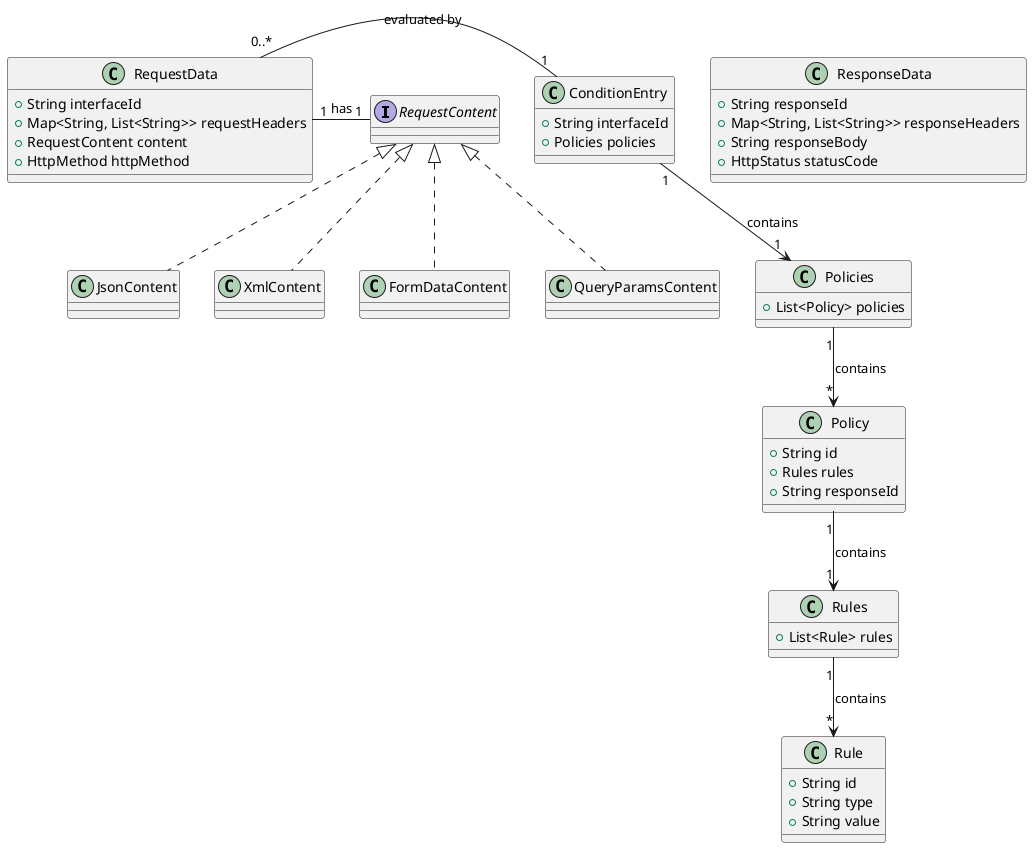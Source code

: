 @startuml

interface RequestContent {
}

class JsonContent implements RequestContent {
}

class XmlContent implements RequestContent {
}

class FormDataContent implements RequestContent {
}

class QueryParamsContent implements RequestContent {
}

class ConditionEntry {
  +String interfaceId
  +Policies policies
}

class Policies {
  +List<Policy> policies
}

class Policy {
  +String id
  +Rules rules
  +String responseId
}

class Rules {
  +List<Rule> rules
}

class Rule {
  +String id
  +String type
  +String value
}

class ResponseData {
  +String responseId
  +Map<String, List<String>> responseHeaders
  +String responseBody
  +HttpStatus statusCode
}

class RequestData {
  +String interfaceId
  +Map<String, List<String>> requestHeaders
  +RequestContent content
  +HttpMethod httpMethod
}

ConditionEntry "1" --> "1" Policies : contains
Policies "1" --> "*" Policy : contains
Policy "1" --> "1" Rules : contains
Rules "1" --> "*" Rule : contains
RequestData "0..*" - "1" ConditionEntry : evaluated by
RequestData "1" - "1" RequestContent : has

@enduml
